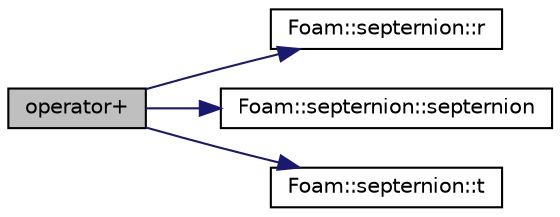 digraph "operator+"
{
  bgcolor="transparent";
  edge [fontname="Helvetica",fontsize="10",labelfontname="Helvetica",labelfontsize="10"];
  node [fontname="Helvetica",fontsize="10",shape=record];
  rankdir="LR";
  Node137966 [label="operator+",height=0.2,width=0.4,color="black", fillcolor="grey75", style="filled", fontcolor="black"];
  Node137966 -> Node137967 [color="midnightblue",fontsize="10",style="solid",fontname="Helvetica"];
  Node137967 [label="Foam::septernion::r",height=0.2,width=0.4,color="black",URL="$a29401.html#a3f654a0f851ca1874a91504ca2e31ba4"];
  Node137966 -> Node137968 [color="midnightblue",fontsize="10",style="solid",fontname="Helvetica"];
  Node137968 [label="Foam::septernion::septernion",height=0.2,width=0.4,color="black",URL="$a29401.html#ab15a66f0258e115ba50165b7a707eece",tooltip="Construct null. "];
  Node137966 -> Node137969 [color="midnightblue",fontsize="10",style="solid",fontname="Helvetica"];
  Node137969 [label="Foam::septernion::t",height=0.2,width=0.4,color="black",URL="$a29401.html#ac90b4495e032d0efeb603179edc4cb8c"];
}

